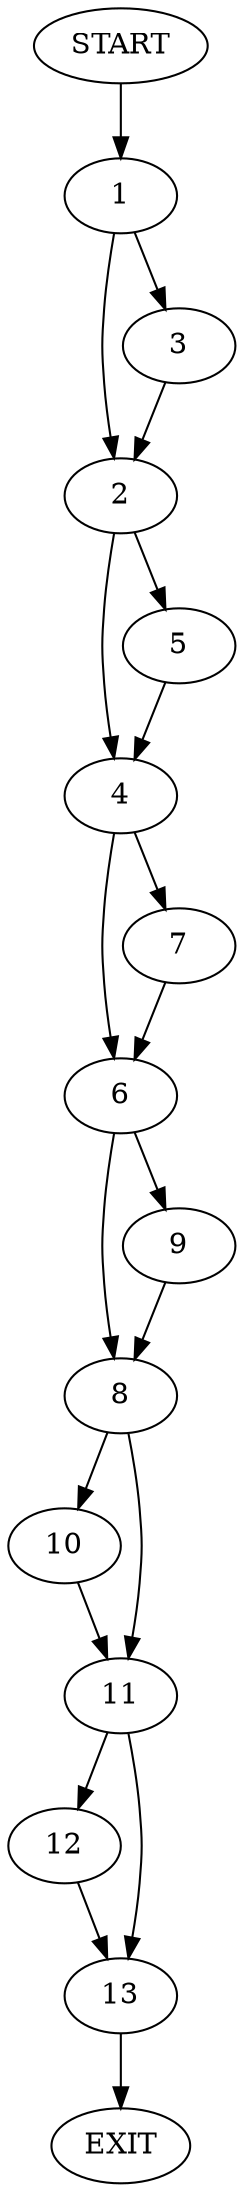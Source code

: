 digraph {
0 [label="START"]
14 [label="EXIT"]
0 -> 1
1 -> 2
1 -> 3
2 -> 4
2 -> 5
3 -> 2
4 -> 6
4 -> 7
5 -> 4
7 -> 6
6 -> 8
6 -> 9
9 -> 8
8 -> 10
8 -> 11
11 -> 12
11 -> 13
10 -> 11
13 -> 14
12 -> 13
}
